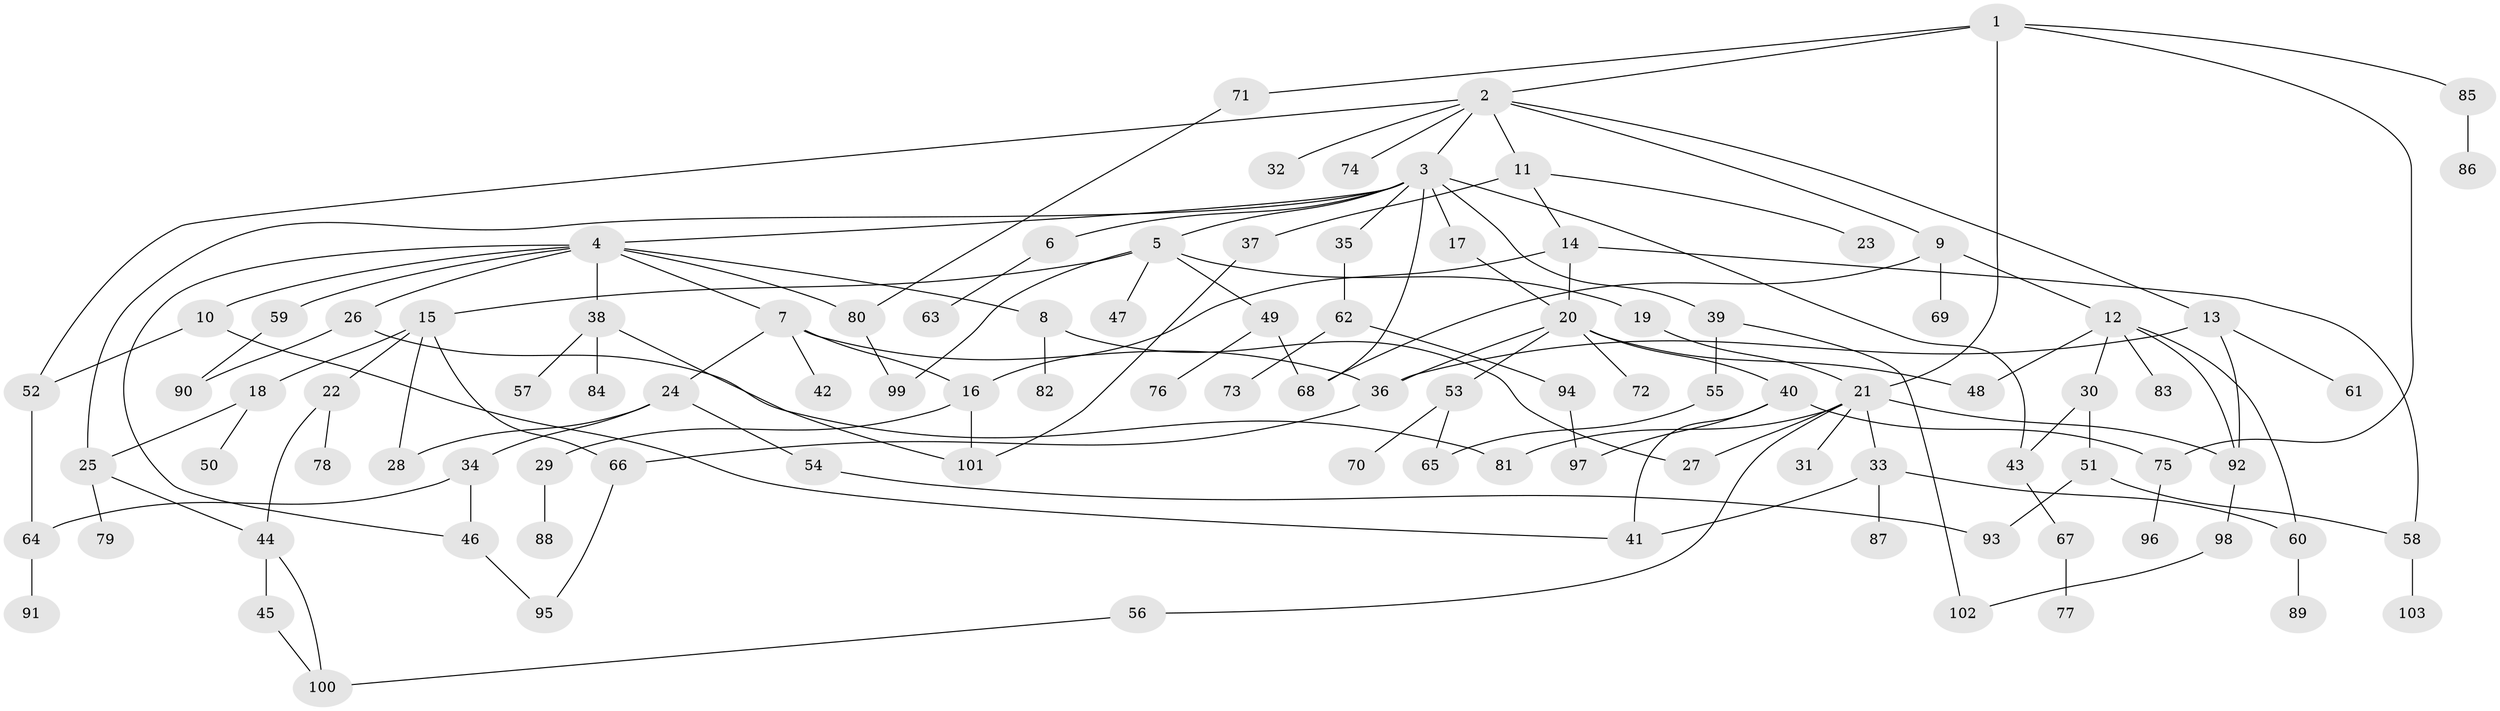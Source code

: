 // coarse degree distribution, {10: 0.024390243902439025, 11: 0.07317073170731707, 5: 0.04878048780487805, 4: 0.0975609756097561, 3: 0.12195121951219512, 6: 0.024390243902439025, 7: 0.024390243902439025, 9: 0.024390243902439025, 2: 0.21951219512195122, 1: 0.34146341463414637}
// Generated by graph-tools (version 1.1) at 2025/16/03/04/25 18:16:58]
// undirected, 103 vertices, 139 edges
graph export_dot {
graph [start="1"]
  node [color=gray90,style=filled];
  1;
  2;
  3;
  4;
  5;
  6;
  7;
  8;
  9;
  10;
  11;
  12;
  13;
  14;
  15;
  16;
  17;
  18;
  19;
  20;
  21;
  22;
  23;
  24;
  25;
  26;
  27;
  28;
  29;
  30;
  31;
  32;
  33;
  34;
  35;
  36;
  37;
  38;
  39;
  40;
  41;
  42;
  43;
  44;
  45;
  46;
  47;
  48;
  49;
  50;
  51;
  52;
  53;
  54;
  55;
  56;
  57;
  58;
  59;
  60;
  61;
  62;
  63;
  64;
  65;
  66;
  67;
  68;
  69;
  70;
  71;
  72;
  73;
  74;
  75;
  76;
  77;
  78;
  79;
  80;
  81;
  82;
  83;
  84;
  85;
  86;
  87;
  88;
  89;
  90;
  91;
  92;
  93;
  94;
  95;
  96;
  97;
  98;
  99;
  100;
  101;
  102;
  103;
  1 -- 2;
  1 -- 71;
  1 -- 75;
  1 -- 85;
  1 -- 21;
  2 -- 3;
  2 -- 9;
  2 -- 11;
  2 -- 13;
  2 -- 32;
  2 -- 74;
  2 -- 52;
  3 -- 4;
  3 -- 5;
  3 -- 6;
  3 -- 17;
  3 -- 25;
  3 -- 35;
  3 -- 39;
  3 -- 43;
  3 -- 68;
  4 -- 7;
  4 -- 8;
  4 -- 10;
  4 -- 26;
  4 -- 38;
  4 -- 46;
  4 -- 59;
  4 -- 80;
  5 -- 15;
  5 -- 19;
  5 -- 47;
  5 -- 49;
  5 -- 99;
  6 -- 63;
  7 -- 24;
  7 -- 42;
  7 -- 36;
  7 -- 16;
  8 -- 27;
  8 -- 82;
  9 -- 12;
  9 -- 68;
  9 -- 69;
  10 -- 52;
  10 -- 41;
  11 -- 14;
  11 -- 23;
  11 -- 37;
  12 -- 30;
  12 -- 48;
  12 -- 60;
  12 -- 83;
  12 -- 92;
  13 -- 61;
  13 -- 92;
  13 -- 36;
  14 -- 16;
  14 -- 20;
  14 -- 58;
  15 -- 18;
  15 -- 22;
  15 -- 28;
  15 -- 66;
  16 -- 29;
  16 -- 101;
  17 -- 20;
  18 -- 50;
  18 -- 25;
  19 -- 21;
  20 -- 36;
  20 -- 40;
  20 -- 53;
  20 -- 72;
  20 -- 48;
  21 -- 31;
  21 -- 33;
  21 -- 56;
  21 -- 81;
  21 -- 27;
  21 -- 92;
  22 -- 78;
  22 -- 44;
  24 -- 34;
  24 -- 54;
  24 -- 28;
  25 -- 44;
  25 -- 79;
  26 -- 81;
  26 -- 90;
  29 -- 88;
  30 -- 51;
  30 -- 43;
  33 -- 87;
  33 -- 60;
  33 -- 41;
  34 -- 64;
  34 -- 46;
  35 -- 62;
  36 -- 66;
  37 -- 101;
  38 -- 57;
  38 -- 84;
  38 -- 101;
  39 -- 55;
  39 -- 102;
  40 -- 41;
  40 -- 97;
  40 -- 75;
  43 -- 67;
  44 -- 45;
  44 -- 100;
  45 -- 100;
  46 -- 95;
  49 -- 76;
  49 -- 68;
  51 -- 93;
  51 -- 58;
  52 -- 64;
  53 -- 70;
  53 -- 65;
  54 -- 93;
  55 -- 65;
  56 -- 100;
  58 -- 103;
  59 -- 90;
  60 -- 89;
  62 -- 73;
  62 -- 94;
  64 -- 91;
  66 -- 95;
  67 -- 77;
  71 -- 80;
  75 -- 96;
  80 -- 99;
  85 -- 86;
  92 -- 98;
  94 -- 97;
  98 -- 102;
}
